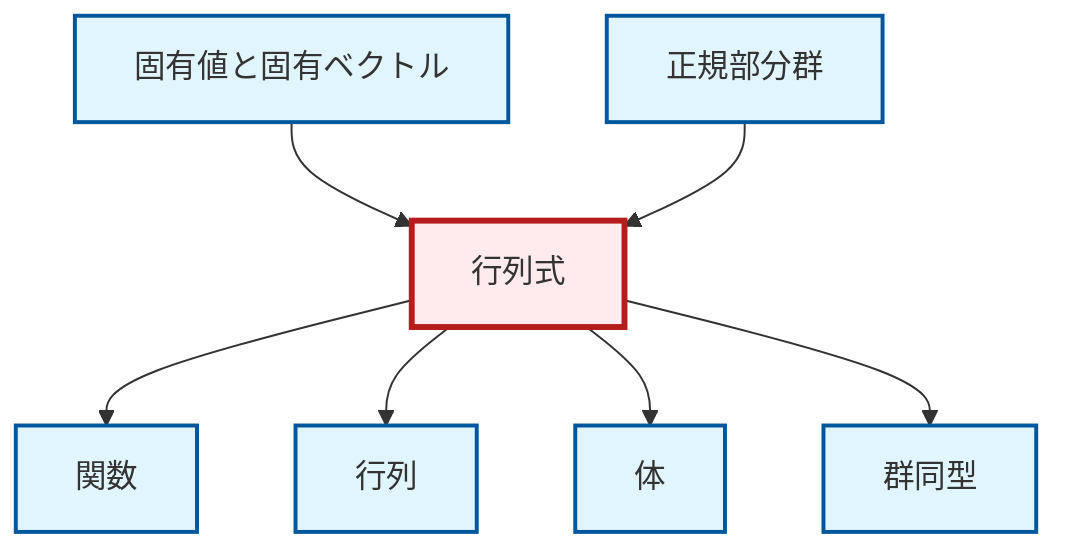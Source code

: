 graph TD
    classDef definition fill:#e1f5fe,stroke:#01579b,stroke-width:2px
    classDef theorem fill:#f3e5f5,stroke:#4a148c,stroke-width:2px
    classDef axiom fill:#fff3e0,stroke:#e65100,stroke-width:2px
    classDef example fill:#e8f5e9,stroke:#1b5e20,stroke-width:2px
    classDef current fill:#ffebee,stroke:#b71c1c,stroke-width:3px
    def-function["関数"]:::definition
    def-normal-subgroup["正規部分群"]:::definition
    def-isomorphism["群同型"]:::definition
    def-field["体"]:::definition
    def-matrix["行列"]:::definition
    def-determinant["行列式"]:::definition
    def-eigenvalue-eigenvector["固有値と固有ベクトル"]:::definition
    def-eigenvalue-eigenvector --> def-determinant
    def-determinant --> def-function
    def-determinant --> def-matrix
    def-determinant --> def-field
    def-determinant --> def-isomorphism
    def-normal-subgroup --> def-determinant
    class def-determinant current